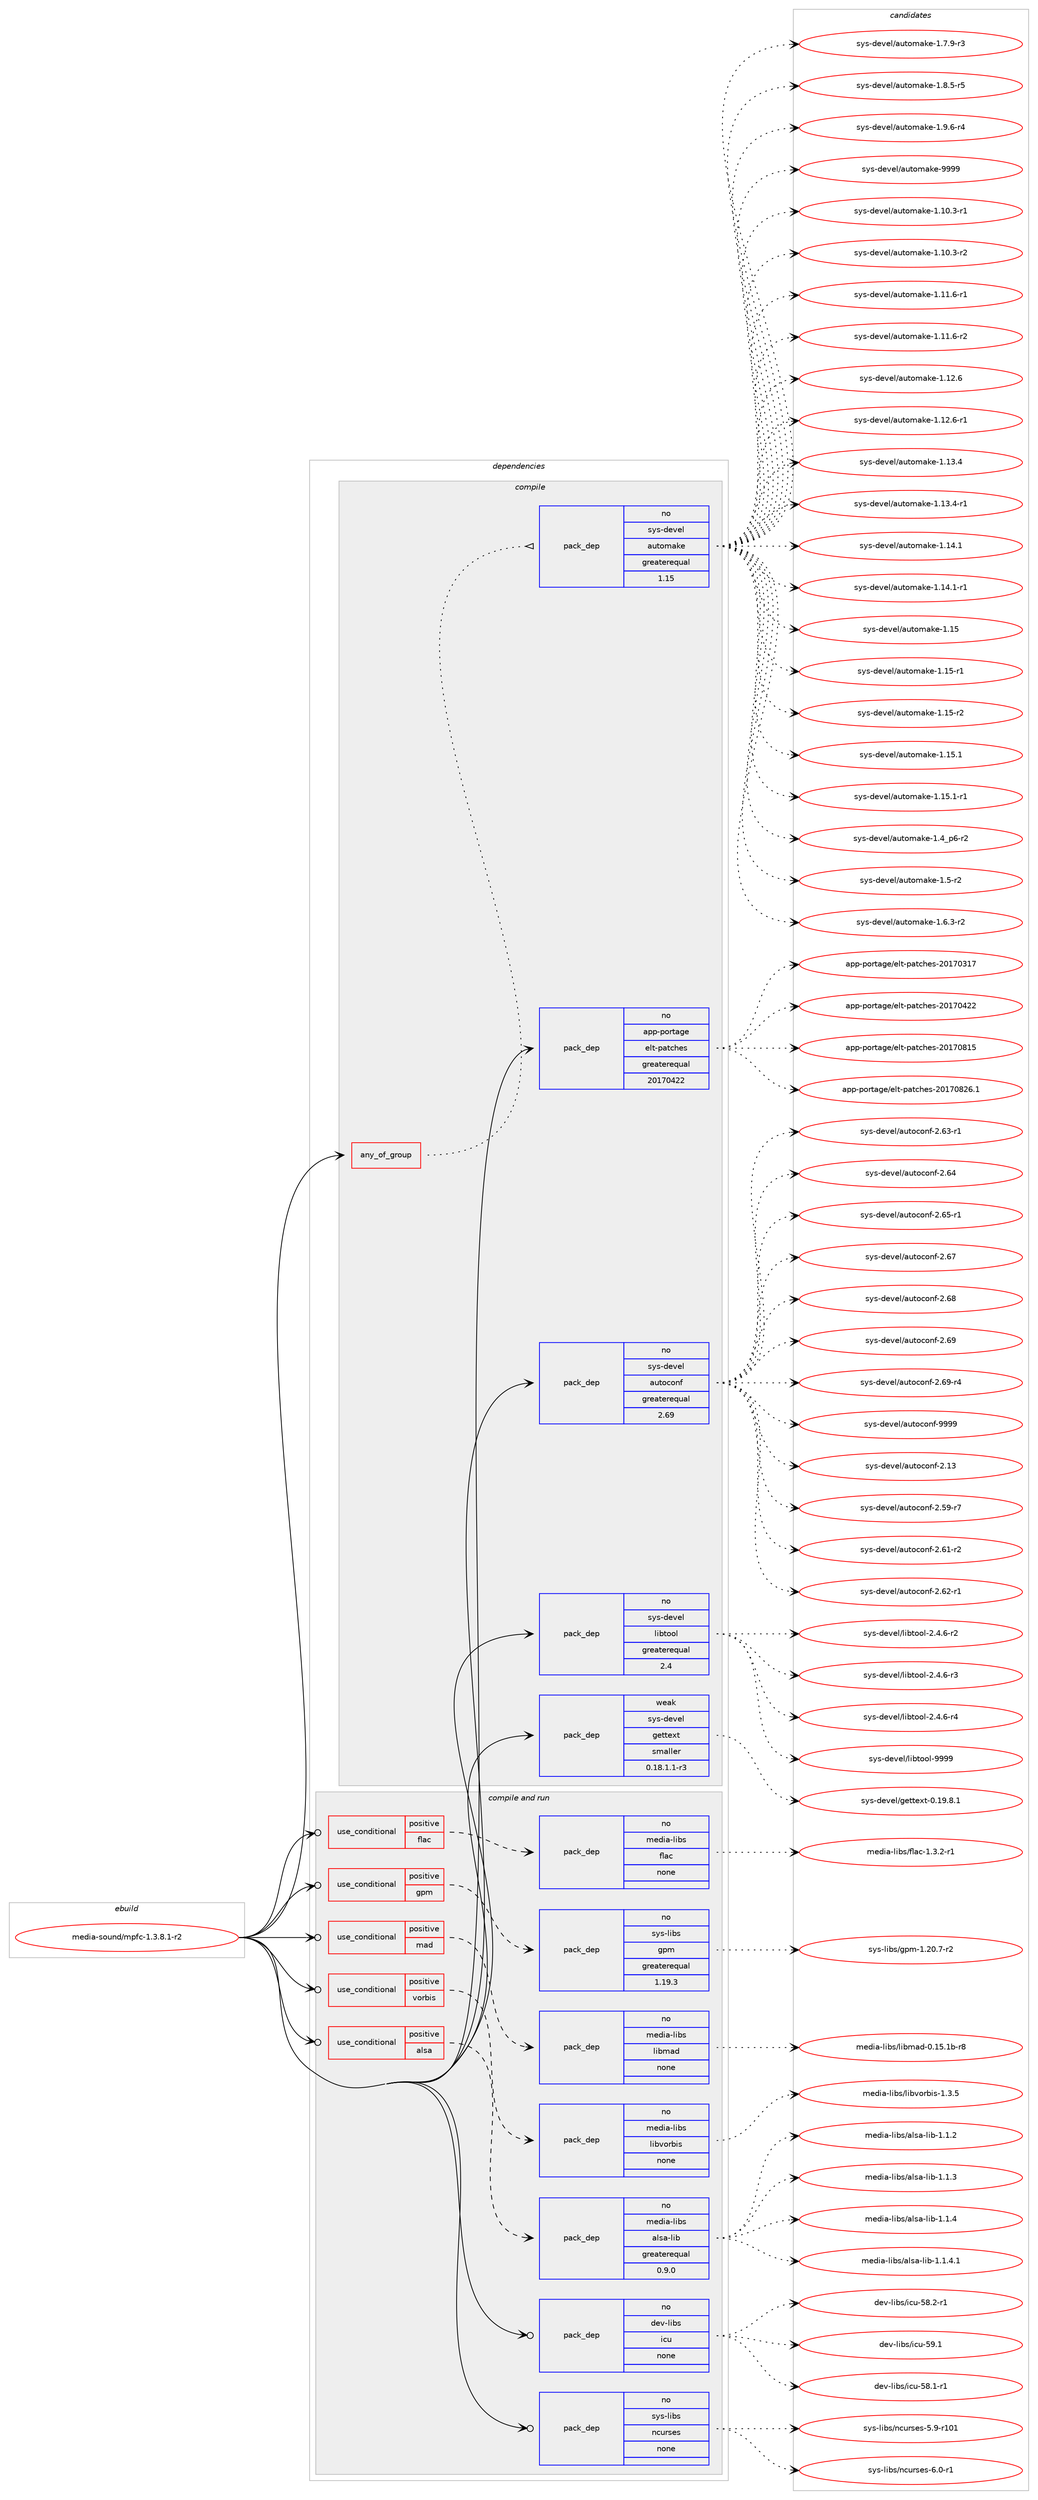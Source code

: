 digraph prolog {

# *************
# Graph options
# *************

newrank=true;
concentrate=true;
compound=true;
graph [rankdir=LR,fontname=Helvetica,fontsize=10,ranksep=1.5];#, ranksep=2.5, nodesep=0.2];
edge  [arrowhead=vee];
node  [fontname=Helvetica,fontsize=10];

# **********
# The ebuild
# **********

subgraph cluster_leftcol {
color=gray;
rank=same;
label=<<i>ebuild</i>>;
id [label="media-sound/mpfc-1.3.8.1-r2", color=red, width=4, href="../media-sound/mpfc-1.3.8.1-r2.svg"];
}

# ****************
# The dependencies
# ****************

subgraph cluster_midcol {
color=gray;
label=<<i>dependencies</i>>;
subgraph cluster_compile {
fillcolor="#eeeeee";
style=filled;
label=<<i>compile</i>>;
subgraph any6028 {
dependency383923 [label=<<TABLE BORDER="0" CELLBORDER="1" CELLSPACING="0" CELLPADDING="4"><TR><TD CELLPADDING="10">any_of_group</TD></TR></TABLE>>, shape=none, color=red];subgraph pack283493 {
dependency383924 [label=<<TABLE BORDER="0" CELLBORDER="1" CELLSPACING="0" CELLPADDING="4" WIDTH="220"><TR><TD ROWSPAN="6" CELLPADDING="30">pack_dep</TD></TR><TR><TD WIDTH="110">no</TD></TR><TR><TD>sys-devel</TD></TR><TR><TD>automake</TD></TR><TR><TD>greaterequal</TD></TR><TR><TD>1.15</TD></TR></TABLE>>, shape=none, color=blue];
}
dependency383923:e -> dependency383924:w [weight=20,style="dotted",arrowhead="oinv"];
}
id:e -> dependency383923:w [weight=20,style="solid",arrowhead="vee"];
subgraph pack283494 {
dependency383925 [label=<<TABLE BORDER="0" CELLBORDER="1" CELLSPACING="0" CELLPADDING="4" WIDTH="220"><TR><TD ROWSPAN="6" CELLPADDING="30">pack_dep</TD></TR><TR><TD WIDTH="110">no</TD></TR><TR><TD>app-portage</TD></TR><TR><TD>elt-patches</TD></TR><TR><TD>greaterequal</TD></TR><TR><TD>20170422</TD></TR></TABLE>>, shape=none, color=blue];
}
id:e -> dependency383925:w [weight=20,style="solid",arrowhead="vee"];
subgraph pack283495 {
dependency383926 [label=<<TABLE BORDER="0" CELLBORDER="1" CELLSPACING="0" CELLPADDING="4" WIDTH="220"><TR><TD ROWSPAN="6" CELLPADDING="30">pack_dep</TD></TR><TR><TD WIDTH="110">no</TD></TR><TR><TD>sys-devel</TD></TR><TR><TD>autoconf</TD></TR><TR><TD>greaterequal</TD></TR><TR><TD>2.69</TD></TR></TABLE>>, shape=none, color=blue];
}
id:e -> dependency383926:w [weight=20,style="solid",arrowhead="vee"];
subgraph pack283496 {
dependency383927 [label=<<TABLE BORDER="0" CELLBORDER="1" CELLSPACING="0" CELLPADDING="4" WIDTH="220"><TR><TD ROWSPAN="6" CELLPADDING="30">pack_dep</TD></TR><TR><TD WIDTH="110">no</TD></TR><TR><TD>sys-devel</TD></TR><TR><TD>libtool</TD></TR><TR><TD>greaterequal</TD></TR><TR><TD>2.4</TD></TR></TABLE>>, shape=none, color=blue];
}
id:e -> dependency383927:w [weight=20,style="solid",arrowhead="vee"];
subgraph pack283497 {
dependency383928 [label=<<TABLE BORDER="0" CELLBORDER="1" CELLSPACING="0" CELLPADDING="4" WIDTH="220"><TR><TD ROWSPAN="6" CELLPADDING="30">pack_dep</TD></TR><TR><TD WIDTH="110">weak</TD></TR><TR><TD>sys-devel</TD></TR><TR><TD>gettext</TD></TR><TR><TD>smaller</TD></TR><TR><TD>0.18.1.1-r3</TD></TR></TABLE>>, shape=none, color=blue];
}
id:e -> dependency383928:w [weight=20,style="solid",arrowhead="vee"];
}
subgraph cluster_compileandrun {
fillcolor="#eeeeee";
style=filled;
label=<<i>compile and run</i>>;
subgraph cond94241 {
dependency383929 [label=<<TABLE BORDER="0" CELLBORDER="1" CELLSPACING="0" CELLPADDING="4"><TR><TD ROWSPAN="3" CELLPADDING="10">use_conditional</TD></TR><TR><TD>positive</TD></TR><TR><TD>alsa</TD></TR></TABLE>>, shape=none, color=red];
subgraph pack283498 {
dependency383930 [label=<<TABLE BORDER="0" CELLBORDER="1" CELLSPACING="0" CELLPADDING="4" WIDTH="220"><TR><TD ROWSPAN="6" CELLPADDING="30">pack_dep</TD></TR><TR><TD WIDTH="110">no</TD></TR><TR><TD>media-libs</TD></TR><TR><TD>alsa-lib</TD></TR><TR><TD>greaterequal</TD></TR><TR><TD>0.9.0</TD></TR></TABLE>>, shape=none, color=blue];
}
dependency383929:e -> dependency383930:w [weight=20,style="dashed",arrowhead="vee"];
}
id:e -> dependency383929:w [weight=20,style="solid",arrowhead="odotvee"];
subgraph cond94242 {
dependency383931 [label=<<TABLE BORDER="0" CELLBORDER="1" CELLSPACING="0" CELLPADDING="4"><TR><TD ROWSPAN="3" CELLPADDING="10">use_conditional</TD></TR><TR><TD>positive</TD></TR><TR><TD>flac</TD></TR></TABLE>>, shape=none, color=red];
subgraph pack283499 {
dependency383932 [label=<<TABLE BORDER="0" CELLBORDER="1" CELLSPACING="0" CELLPADDING="4" WIDTH="220"><TR><TD ROWSPAN="6" CELLPADDING="30">pack_dep</TD></TR><TR><TD WIDTH="110">no</TD></TR><TR><TD>media-libs</TD></TR><TR><TD>flac</TD></TR><TR><TD>none</TD></TR><TR><TD></TD></TR></TABLE>>, shape=none, color=blue];
}
dependency383931:e -> dependency383932:w [weight=20,style="dashed",arrowhead="vee"];
}
id:e -> dependency383931:w [weight=20,style="solid",arrowhead="odotvee"];
subgraph cond94243 {
dependency383933 [label=<<TABLE BORDER="0" CELLBORDER="1" CELLSPACING="0" CELLPADDING="4"><TR><TD ROWSPAN="3" CELLPADDING="10">use_conditional</TD></TR><TR><TD>positive</TD></TR><TR><TD>gpm</TD></TR></TABLE>>, shape=none, color=red];
subgraph pack283500 {
dependency383934 [label=<<TABLE BORDER="0" CELLBORDER="1" CELLSPACING="0" CELLPADDING="4" WIDTH="220"><TR><TD ROWSPAN="6" CELLPADDING="30">pack_dep</TD></TR><TR><TD WIDTH="110">no</TD></TR><TR><TD>sys-libs</TD></TR><TR><TD>gpm</TD></TR><TR><TD>greaterequal</TD></TR><TR><TD>1.19.3</TD></TR></TABLE>>, shape=none, color=blue];
}
dependency383933:e -> dependency383934:w [weight=20,style="dashed",arrowhead="vee"];
}
id:e -> dependency383933:w [weight=20,style="solid",arrowhead="odotvee"];
subgraph cond94244 {
dependency383935 [label=<<TABLE BORDER="0" CELLBORDER="1" CELLSPACING="0" CELLPADDING="4"><TR><TD ROWSPAN="3" CELLPADDING="10">use_conditional</TD></TR><TR><TD>positive</TD></TR><TR><TD>mad</TD></TR></TABLE>>, shape=none, color=red];
subgraph pack283501 {
dependency383936 [label=<<TABLE BORDER="0" CELLBORDER="1" CELLSPACING="0" CELLPADDING="4" WIDTH="220"><TR><TD ROWSPAN="6" CELLPADDING="30">pack_dep</TD></TR><TR><TD WIDTH="110">no</TD></TR><TR><TD>media-libs</TD></TR><TR><TD>libmad</TD></TR><TR><TD>none</TD></TR><TR><TD></TD></TR></TABLE>>, shape=none, color=blue];
}
dependency383935:e -> dependency383936:w [weight=20,style="dashed",arrowhead="vee"];
}
id:e -> dependency383935:w [weight=20,style="solid",arrowhead="odotvee"];
subgraph cond94245 {
dependency383937 [label=<<TABLE BORDER="0" CELLBORDER="1" CELLSPACING="0" CELLPADDING="4"><TR><TD ROWSPAN="3" CELLPADDING="10">use_conditional</TD></TR><TR><TD>positive</TD></TR><TR><TD>vorbis</TD></TR></TABLE>>, shape=none, color=red];
subgraph pack283502 {
dependency383938 [label=<<TABLE BORDER="0" CELLBORDER="1" CELLSPACING="0" CELLPADDING="4" WIDTH="220"><TR><TD ROWSPAN="6" CELLPADDING="30">pack_dep</TD></TR><TR><TD WIDTH="110">no</TD></TR><TR><TD>media-libs</TD></TR><TR><TD>libvorbis</TD></TR><TR><TD>none</TD></TR><TR><TD></TD></TR></TABLE>>, shape=none, color=blue];
}
dependency383937:e -> dependency383938:w [weight=20,style="dashed",arrowhead="vee"];
}
id:e -> dependency383937:w [weight=20,style="solid",arrowhead="odotvee"];
subgraph pack283503 {
dependency383939 [label=<<TABLE BORDER="0" CELLBORDER="1" CELLSPACING="0" CELLPADDING="4" WIDTH="220"><TR><TD ROWSPAN="6" CELLPADDING="30">pack_dep</TD></TR><TR><TD WIDTH="110">no</TD></TR><TR><TD>dev-libs</TD></TR><TR><TD>icu</TD></TR><TR><TD>none</TD></TR><TR><TD></TD></TR></TABLE>>, shape=none, color=blue];
}
id:e -> dependency383939:w [weight=20,style="solid",arrowhead="odotvee"];
subgraph pack283504 {
dependency383940 [label=<<TABLE BORDER="0" CELLBORDER="1" CELLSPACING="0" CELLPADDING="4" WIDTH="220"><TR><TD ROWSPAN="6" CELLPADDING="30">pack_dep</TD></TR><TR><TD WIDTH="110">no</TD></TR><TR><TD>sys-libs</TD></TR><TR><TD>ncurses</TD></TR><TR><TD>none</TD></TR><TR><TD></TD></TR></TABLE>>, shape=none, color=blue];
}
id:e -> dependency383940:w [weight=20,style="solid",arrowhead="odotvee"];
}
subgraph cluster_run {
fillcolor="#eeeeee";
style=filled;
label=<<i>run</i>>;
}
}

# **************
# The candidates
# **************

subgraph cluster_choices {
rank=same;
color=gray;
label=<<i>candidates</i>>;

subgraph choice283493 {
color=black;
nodesep=1;
choice11512111545100101118101108479711711611110997107101454946494846514511449 [label="sys-devel/automake-1.10.3-r1", color=red, width=4,href="../sys-devel/automake-1.10.3-r1.svg"];
choice11512111545100101118101108479711711611110997107101454946494846514511450 [label="sys-devel/automake-1.10.3-r2", color=red, width=4,href="../sys-devel/automake-1.10.3-r2.svg"];
choice11512111545100101118101108479711711611110997107101454946494946544511449 [label="sys-devel/automake-1.11.6-r1", color=red, width=4,href="../sys-devel/automake-1.11.6-r1.svg"];
choice11512111545100101118101108479711711611110997107101454946494946544511450 [label="sys-devel/automake-1.11.6-r2", color=red, width=4,href="../sys-devel/automake-1.11.6-r2.svg"];
choice1151211154510010111810110847971171161111099710710145494649504654 [label="sys-devel/automake-1.12.6", color=red, width=4,href="../sys-devel/automake-1.12.6.svg"];
choice11512111545100101118101108479711711611110997107101454946495046544511449 [label="sys-devel/automake-1.12.6-r1", color=red, width=4,href="../sys-devel/automake-1.12.6-r1.svg"];
choice1151211154510010111810110847971171161111099710710145494649514652 [label="sys-devel/automake-1.13.4", color=red, width=4,href="../sys-devel/automake-1.13.4.svg"];
choice11512111545100101118101108479711711611110997107101454946495146524511449 [label="sys-devel/automake-1.13.4-r1", color=red, width=4,href="../sys-devel/automake-1.13.4-r1.svg"];
choice1151211154510010111810110847971171161111099710710145494649524649 [label="sys-devel/automake-1.14.1", color=red, width=4,href="../sys-devel/automake-1.14.1.svg"];
choice11512111545100101118101108479711711611110997107101454946495246494511449 [label="sys-devel/automake-1.14.1-r1", color=red, width=4,href="../sys-devel/automake-1.14.1-r1.svg"];
choice115121115451001011181011084797117116111109971071014549464953 [label="sys-devel/automake-1.15", color=red, width=4,href="../sys-devel/automake-1.15.svg"];
choice1151211154510010111810110847971171161111099710710145494649534511449 [label="sys-devel/automake-1.15-r1", color=red, width=4,href="../sys-devel/automake-1.15-r1.svg"];
choice1151211154510010111810110847971171161111099710710145494649534511450 [label="sys-devel/automake-1.15-r2", color=red, width=4,href="../sys-devel/automake-1.15-r2.svg"];
choice1151211154510010111810110847971171161111099710710145494649534649 [label="sys-devel/automake-1.15.1", color=red, width=4,href="../sys-devel/automake-1.15.1.svg"];
choice11512111545100101118101108479711711611110997107101454946495346494511449 [label="sys-devel/automake-1.15.1-r1", color=red, width=4,href="../sys-devel/automake-1.15.1-r1.svg"];
choice115121115451001011181011084797117116111109971071014549465295112544511450 [label="sys-devel/automake-1.4_p6-r2", color=red, width=4,href="../sys-devel/automake-1.4_p6-r2.svg"];
choice11512111545100101118101108479711711611110997107101454946534511450 [label="sys-devel/automake-1.5-r2", color=red, width=4,href="../sys-devel/automake-1.5-r2.svg"];
choice115121115451001011181011084797117116111109971071014549465446514511450 [label="sys-devel/automake-1.6.3-r2", color=red, width=4,href="../sys-devel/automake-1.6.3-r2.svg"];
choice115121115451001011181011084797117116111109971071014549465546574511451 [label="sys-devel/automake-1.7.9-r3", color=red, width=4,href="../sys-devel/automake-1.7.9-r3.svg"];
choice115121115451001011181011084797117116111109971071014549465646534511453 [label="sys-devel/automake-1.8.5-r5", color=red, width=4,href="../sys-devel/automake-1.8.5-r5.svg"];
choice115121115451001011181011084797117116111109971071014549465746544511452 [label="sys-devel/automake-1.9.6-r4", color=red, width=4,href="../sys-devel/automake-1.9.6-r4.svg"];
choice115121115451001011181011084797117116111109971071014557575757 [label="sys-devel/automake-9999", color=red, width=4,href="../sys-devel/automake-9999.svg"];
dependency383924:e -> choice11512111545100101118101108479711711611110997107101454946494846514511449:w [style=dotted,weight="100"];
dependency383924:e -> choice11512111545100101118101108479711711611110997107101454946494846514511450:w [style=dotted,weight="100"];
dependency383924:e -> choice11512111545100101118101108479711711611110997107101454946494946544511449:w [style=dotted,weight="100"];
dependency383924:e -> choice11512111545100101118101108479711711611110997107101454946494946544511450:w [style=dotted,weight="100"];
dependency383924:e -> choice1151211154510010111810110847971171161111099710710145494649504654:w [style=dotted,weight="100"];
dependency383924:e -> choice11512111545100101118101108479711711611110997107101454946495046544511449:w [style=dotted,weight="100"];
dependency383924:e -> choice1151211154510010111810110847971171161111099710710145494649514652:w [style=dotted,weight="100"];
dependency383924:e -> choice11512111545100101118101108479711711611110997107101454946495146524511449:w [style=dotted,weight="100"];
dependency383924:e -> choice1151211154510010111810110847971171161111099710710145494649524649:w [style=dotted,weight="100"];
dependency383924:e -> choice11512111545100101118101108479711711611110997107101454946495246494511449:w [style=dotted,weight="100"];
dependency383924:e -> choice115121115451001011181011084797117116111109971071014549464953:w [style=dotted,weight="100"];
dependency383924:e -> choice1151211154510010111810110847971171161111099710710145494649534511449:w [style=dotted,weight="100"];
dependency383924:e -> choice1151211154510010111810110847971171161111099710710145494649534511450:w [style=dotted,weight="100"];
dependency383924:e -> choice1151211154510010111810110847971171161111099710710145494649534649:w [style=dotted,weight="100"];
dependency383924:e -> choice11512111545100101118101108479711711611110997107101454946495346494511449:w [style=dotted,weight="100"];
dependency383924:e -> choice115121115451001011181011084797117116111109971071014549465295112544511450:w [style=dotted,weight="100"];
dependency383924:e -> choice11512111545100101118101108479711711611110997107101454946534511450:w [style=dotted,weight="100"];
dependency383924:e -> choice115121115451001011181011084797117116111109971071014549465446514511450:w [style=dotted,weight="100"];
dependency383924:e -> choice115121115451001011181011084797117116111109971071014549465546574511451:w [style=dotted,weight="100"];
dependency383924:e -> choice115121115451001011181011084797117116111109971071014549465646534511453:w [style=dotted,weight="100"];
dependency383924:e -> choice115121115451001011181011084797117116111109971071014549465746544511452:w [style=dotted,weight="100"];
dependency383924:e -> choice115121115451001011181011084797117116111109971071014557575757:w [style=dotted,weight="100"];
}
subgraph choice283494 {
color=black;
nodesep=1;
choice97112112451121111141169710310147101108116451129711699104101115455048495548514955 [label="app-portage/elt-patches-20170317", color=red, width=4,href="../app-portage/elt-patches-20170317.svg"];
choice97112112451121111141169710310147101108116451129711699104101115455048495548525050 [label="app-portage/elt-patches-20170422", color=red, width=4,href="../app-portage/elt-patches-20170422.svg"];
choice97112112451121111141169710310147101108116451129711699104101115455048495548564953 [label="app-portage/elt-patches-20170815", color=red, width=4,href="../app-portage/elt-patches-20170815.svg"];
choice971121124511211111411697103101471011081164511297116991041011154550484955485650544649 [label="app-portage/elt-patches-20170826.1", color=red, width=4,href="../app-portage/elt-patches-20170826.1.svg"];
dependency383925:e -> choice97112112451121111141169710310147101108116451129711699104101115455048495548514955:w [style=dotted,weight="100"];
dependency383925:e -> choice97112112451121111141169710310147101108116451129711699104101115455048495548525050:w [style=dotted,weight="100"];
dependency383925:e -> choice97112112451121111141169710310147101108116451129711699104101115455048495548564953:w [style=dotted,weight="100"];
dependency383925:e -> choice971121124511211111411697103101471011081164511297116991041011154550484955485650544649:w [style=dotted,weight="100"];
}
subgraph choice283495 {
color=black;
nodesep=1;
choice115121115451001011181011084797117116111991111101024550464951 [label="sys-devel/autoconf-2.13", color=red, width=4,href="../sys-devel/autoconf-2.13.svg"];
choice1151211154510010111810110847971171161119911111010245504653574511455 [label="sys-devel/autoconf-2.59-r7", color=red, width=4,href="../sys-devel/autoconf-2.59-r7.svg"];
choice1151211154510010111810110847971171161119911111010245504654494511450 [label="sys-devel/autoconf-2.61-r2", color=red, width=4,href="../sys-devel/autoconf-2.61-r2.svg"];
choice1151211154510010111810110847971171161119911111010245504654504511449 [label="sys-devel/autoconf-2.62-r1", color=red, width=4,href="../sys-devel/autoconf-2.62-r1.svg"];
choice1151211154510010111810110847971171161119911111010245504654514511449 [label="sys-devel/autoconf-2.63-r1", color=red, width=4,href="../sys-devel/autoconf-2.63-r1.svg"];
choice115121115451001011181011084797117116111991111101024550465452 [label="sys-devel/autoconf-2.64", color=red, width=4,href="../sys-devel/autoconf-2.64.svg"];
choice1151211154510010111810110847971171161119911111010245504654534511449 [label="sys-devel/autoconf-2.65-r1", color=red, width=4,href="../sys-devel/autoconf-2.65-r1.svg"];
choice115121115451001011181011084797117116111991111101024550465455 [label="sys-devel/autoconf-2.67", color=red, width=4,href="../sys-devel/autoconf-2.67.svg"];
choice115121115451001011181011084797117116111991111101024550465456 [label="sys-devel/autoconf-2.68", color=red, width=4,href="../sys-devel/autoconf-2.68.svg"];
choice115121115451001011181011084797117116111991111101024550465457 [label="sys-devel/autoconf-2.69", color=red, width=4,href="../sys-devel/autoconf-2.69.svg"];
choice1151211154510010111810110847971171161119911111010245504654574511452 [label="sys-devel/autoconf-2.69-r4", color=red, width=4,href="../sys-devel/autoconf-2.69-r4.svg"];
choice115121115451001011181011084797117116111991111101024557575757 [label="sys-devel/autoconf-9999", color=red, width=4,href="../sys-devel/autoconf-9999.svg"];
dependency383926:e -> choice115121115451001011181011084797117116111991111101024550464951:w [style=dotted,weight="100"];
dependency383926:e -> choice1151211154510010111810110847971171161119911111010245504653574511455:w [style=dotted,weight="100"];
dependency383926:e -> choice1151211154510010111810110847971171161119911111010245504654494511450:w [style=dotted,weight="100"];
dependency383926:e -> choice1151211154510010111810110847971171161119911111010245504654504511449:w [style=dotted,weight="100"];
dependency383926:e -> choice1151211154510010111810110847971171161119911111010245504654514511449:w [style=dotted,weight="100"];
dependency383926:e -> choice115121115451001011181011084797117116111991111101024550465452:w [style=dotted,weight="100"];
dependency383926:e -> choice1151211154510010111810110847971171161119911111010245504654534511449:w [style=dotted,weight="100"];
dependency383926:e -> choice115121115451001011181011084797117116111991111101024550465455:w [style=dotted,weight="100"];
dependency383926:e -> choice115121115451001011181011084797117116111991111101024550465456:w [style=dotted,weight="100"];
dependency383926:e -> choice115121115451001011181011084797117116111991111101024550465457:w [style=dotted,weight="100"];
dependency383926:e -> choice1151211154510010111810110847971171161119911111010245504654574511452:w [style=dotted,weight="100"];
dependency383926:e -> choice115121115451001011181011084797117116111991111101024557575757:w [style=dotted,weight="100"];
}
subgraph choice283496 {
color=black;
nodesep=1;
choice1151211154510010111810110847108105981161111111084550465246544511450 [label="sys-devel/libtool-2.4.6-r2", color=red, width=4,href="../sys-devel/libtool-2.4.6-r2.svg"];
choice1151211154510010111810110847108105981161111111084550465246544511451 [label="sys-devel/libtool-2.4.6-r3", color=red, width=4,href="../sys-devel/libtool-2.4.6-r3.svg"];
choice1151211154510010111810110847108105981161111111084550465246544511452 [label="sys-devel/libtool-2.4.6-r4", color=red, width=4,href="../sys-devel/libtool-2.4.6-r4.svg"];
choice1151211154510010111810110847108105981161111111084557575757 [label="sys-devel/libtool-9999", color=red, width=4,href="../sys-devel/libtool-9999.svg"];
dependency383927:e -> choice1151211154510010111810110847108105981161111111084550465246544511450:w [style=dotted,weight="100"];
dependency383927:e -> choice1151211154510010111810110847108105981161111111084550465246544511451:w [style=dotted,weight="100"];
dependency383927:e -> choice1151211154510010111810110847108105981161111111084550465246544511452:w [style=dotted,weight="100"];
dependency383927:e -> choice1151211154510010111810110847108105981161111111084557575757:w [style=dotted,weight="100"];
}
subgraph choice283497 {
color=black;
nodesep=1;
choice1151211154510010111810110847103101116116101120116454846495746564649 [label="sys-devel/gettext-0.19.8.1", color=red, width=4,href="../sys-devel/gettext-0.19.8.1.svg"];
dependency383928:e -> choice1151211154510010111810110847103101116116101120116454846495746564649:w [style=dotted,weight="100"];
}
subgraph choice283498 {
color=black;
nodesep=1;
choice1091011001059745108105981154797108115974510810598454946494650 [label="media-libs/alsa-lib-1.1.2", color=red, width=4,href="../media-libs/alsa-lib-1.1.2.svg"];
choice1091011001059745108105981154797108115974510810598454946494651 [label="media-libs/alsa-lib-1.1.3", color=red, width=4,href="../media-libs/alsa-lib-1.1.3.svg"];
choice1091011001059745108105981154797108115974510810598454946494652 [label="media-libs/alsa-lib-1.1.4", color=red, width=4,href="../media-libs/alsa-lib-1.1.4.svg"];
choice10910110010597451081059811547971081159745108105984549464946524649 [label="media-libs/alsa-lib-1.1.4.1", color=red, width=4,href="../media-libs/alsa-lib-1.1.4.1.svg"];
dependency383930:e -> choice1091011001059745108105981154797108115974510810598454946494650:w [style=dotted,weight="100"];
dependency383930:e -> choice1091011001059745108105981154797108115974510810598454946494651:w [style=dotted,weight="100"];
dependency383930:e -> choice1091011001059745108105981154797108115974510810598454946494652:w [style=dotted,weight="100"];
dependency383930:e -> choice10910110010597451081059811547971081159745108105984549464946524649:w [style=dotted,weight="100"];
}
subgraph choice283499 {
color=black;
nodesep=1;
choice1091011001059745108105981154710210897994549465146504511449 [label="media-libs/flac-1.3.2-r1", color=red, width=4,href="../media-libs/flac-1.3.2-r1.svg"];
dependency383932:e -> choice1091011001059745108105981154710210897994549465146504511449:w [style=dotted,weight="100"];
}
subgraph choice283500 {
color=black;
nodesep=1;
choice115121115451081059811547103112109454946504846554511450 [label="sys-libs/gpm-1.20.7-r2", color=red, width=4,href="../sys-libs/gpm-1.20.7-r2.svg"];
dependency383934:e -> choice115121115451081059811547103112109454946504846554511450:w [style=dotted,weight="100"];
}
subgraph choice283501 {
color=black;
nodesep=1;
choice10910110010597451081059811547108105981099710045484649534649984511456 [label="media-libs/libmad-0.15.1b-r8", color=red, width=4,href="../media-libs/libmad-0.15.1b-r8.svg"];
dependency383936:e -> choice10910110010597451081059811547108105981099710045484649534649984511456:w [style=dotted,weight="100"];
}
subgraph choice283502 {
color=black;
nodesep=1;
choice109101100105974510810598115471081059811811111498105115454946514653 [label="media-libs/libvorbis-1.3.5", color=red, width=4,href="../media-libs/libvorbis-1.3.5.svg"];
dependency383938:e -> choice109101100105974510810598115471081059811811111498105115454946514653:w [style=dotted,weight="100"];
}
subgraph choice283503 {
color=black;
nodesep=1;
choice1001011184510810598115471059911745535646494511449 [label="dev-libs/icu-58.1-r1", color=red, width=4,href="../dev-libs/icu-58.1-r1.svg"];
choice1001011184510810598115471059911745535646504511449 [label="dev-libs/icu-58.2-r1", color=red, width=4,href="../dev-libs/icu-58.2-r1.svg"];
choice100101118451081059811547105991174553574649 [label="dev-libs/icu-59.1", color=red, width=4,href="../dev-libs/icu-59.1.svg"];
dependency383939:e -> choice1001011184510810598115471059911745535646494511449:w [style=dotted,weight="100"];
dependency383939:e -> choice1001011184510810598115471059911745535646504511449:w [style=dotted,weight="100"];
dependency383939:e -> choice100101118451081059811547105991174553574649:w [style=dotted,weight="100"];
}
subgraph choice283504 {
color=black;
nodesep=1;
choice115121115451081059811547110991171141151011154553465745114494849 [label="sys-libs/ncurses-5.9-r101", color=red, width=4,href="../sys-libs/ncurses-5.9-r101.svg"];
choice11512111545108105981154711099117114115101115455446484511449 [label="sys-libs/ncurses-6.0-r1", color=red, width=4,href="../sys-libs/ncurses-6.0-r1.svg"];
dependency383940:e -> choice115121115451081059811547110991171141151011154553465745114494849:w [style=dotted,weight="100"];
dependency383940:e -> choice11512111545108105981154711099117114115101115455446484511449:w [style=dotted,weight="100"];
}
}

}
